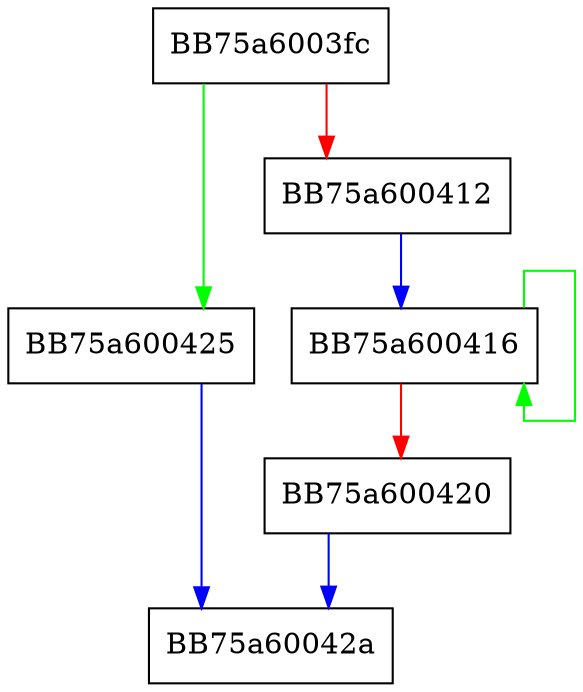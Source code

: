 digraph WPP_SF_Ls {
  node [shape="box"];
  graph [splines=ortho];
  BB75a6003fc -> BB75a600425 [color="green"];
  BB75a6003fc -> BB75a600412 [color="red"];
  BB75a600412 -> BB75a600416 [color="blue"];
  BB75a600416 -> BB75a600416 [color="green"];
  BB75a600416 -> BB75a600420 [color="red"];
  BB75a600420 -> BB75a60042a [color="blue"];
  BB75a600425 -> BB75a60042a [color="blue"];
}